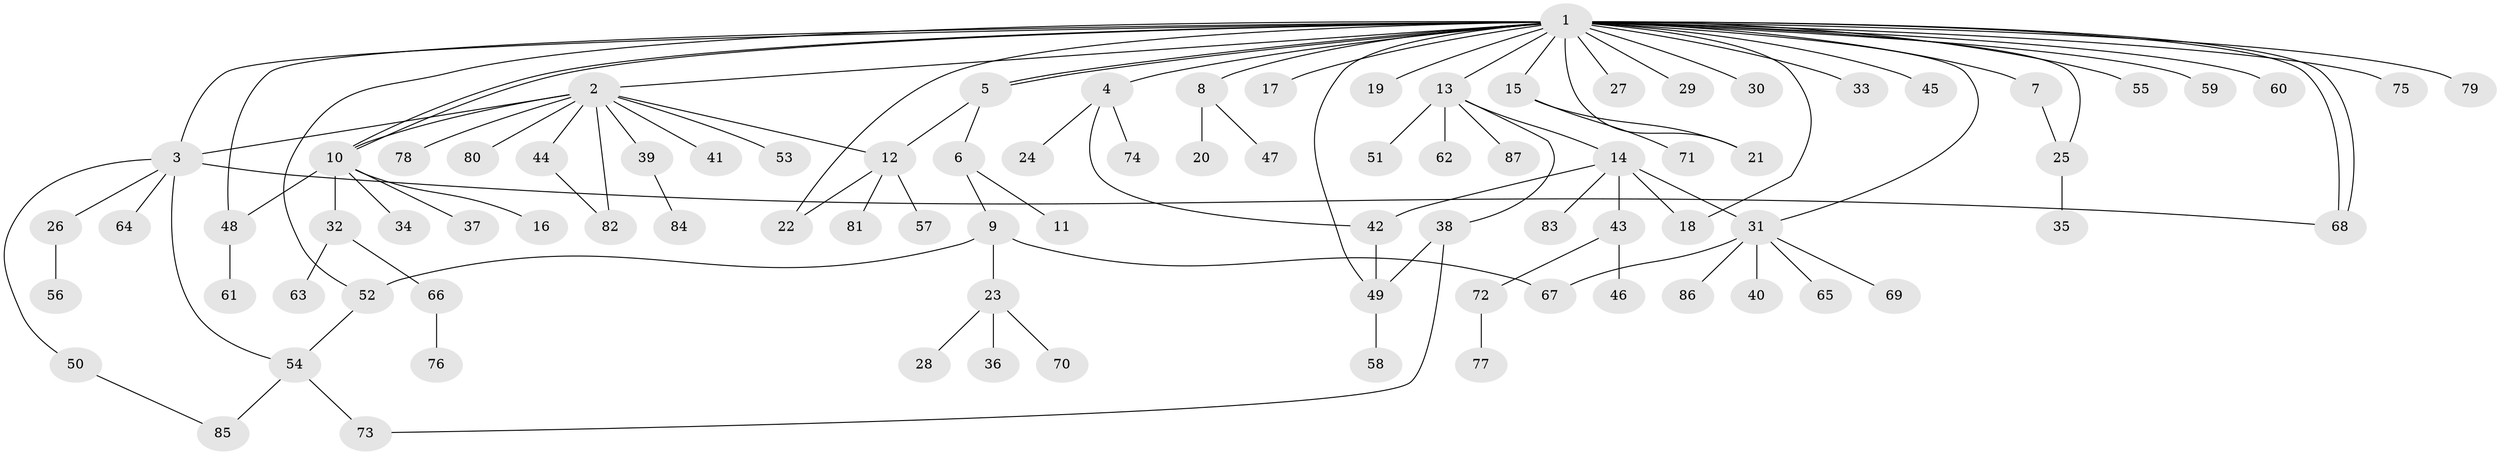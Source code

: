 // Generated by graph-tools (version 1.1) at 2025/26/03/09/25 03:26:04]
// undirected, 87 vertices, 108 edges
graph export_dot {
graph [start="1"]
  node [color=gray90,style=filled];
  1;
  2;
  3;
  4;
  5;
  6;
  7;
  8;
  9;
  10;
  11;
  12;
  13;
  14;
  15;
  16;
  17;
  18;
  19;
  20;
  21;
  22;
  23;
  24;
  25;
  26;
  27;
  28;
  29;
  30;
  31;
  32;
  33;
  34;
  35;
  36;
  37;
  38;
  39;
  40;
  41;
  42;
  43;
  44;
  45;
  46;
  47;
  48;
  49;
  50;
  51;
  52;
  53;
  54;
  55;
  56;
  57;
  58;
  59;
  60;
  61;
  62;
  63;
  64;
  65;
  66;
  67;
  68;
  69;
  70;
  71;
  72;
  73;
  74;
  75;
  76;
  77;
  78;
  79;
  80;
  81;
  82;
  83;
  84;
  85;
  86;
  87;
  1 -- 2;
  1 -- 3;
  1 -- 4;
  1 -- 5;
  1 -- 5;
  1 -- 7;
  1 -- 8;
  1 -- 10;
  1 -- 10;
  1 -- 13;
  1 -- 15;
  1 -- 17;
  1 -- 18;
  1 -- 19;
  1 -- 21;
  1 -- 22;
  1 -- 25;
  1 -- 27;
  1 -- 29;
  1 -- 30;
  1 -- 31;
  1 -- 33;
  1 -- 45;
  1 -- 48;
  1 -- 49;
  1 -- 52;
  1 -- 55;
  1 -- 59;
  1 -- 60;
  1 -- 68;
  1 -- 68;
  1 -- 75;
  1 -- 79;
  2 -- 3;
  2 -- 10;
  2 -- 12;
  2 -- 39;
  2 -- 41;
  2 -- 44;
  2 -- 53;
  2 -- 78;
  2 -- 80;
  2 -- 82;
  3 -- 26;
  3 -- 50;
  3 -- 54;
  3 -- 64;
  3 -- 68;
  4 -- 24;
  4 -- 42;
  4 -- 74;
  5 -- 6;
  5 -- 12;
  6 -- 9;
  6 -- 11;
  7 -- 25;
  8 -- 20;
  8 -- 47;
  9 -- 23;
  9 -- 52;
  9 -- 67;
  10 -- 16;
  10 -- 32;
  10 -- 34;
  10 -- 37;
  10 -- 48;
  12 -- 22;
  12 -- 57;
  12 -- 81;
  13 -- 14;
  13 -- 38;
  13 -- 51;
  13 -- 62;
  13 -- 87;
  14 -- 18;
  14 -- 31;
  14 -- 42;
  14 -- 43;
  14 -- 83;
  15 -- 21;
  15 -- 71;
  23 -- 28;
  23 -- 36;
  23 -- 70;
  25 -- 35;
  26 -- 56;
  31 -- 40;
  31 -- 65;
  31 -- 67;
  31 -- 69;
  31 -- 86;
  32 -- 63;
  32 -- 66;
  38 -- 49;
  38 -- 73;
  39 -- 84;
  42 -- 49;
  43 -- 46;
  43 -- 72;
  44 -- 82;
  48 -- 61;
  49 -- 58;
  50 -- 85;
  52 -- 54;
  54 -- 73;
  54 -- 85;
  66 -- 76;
  72 -- 77;
}
